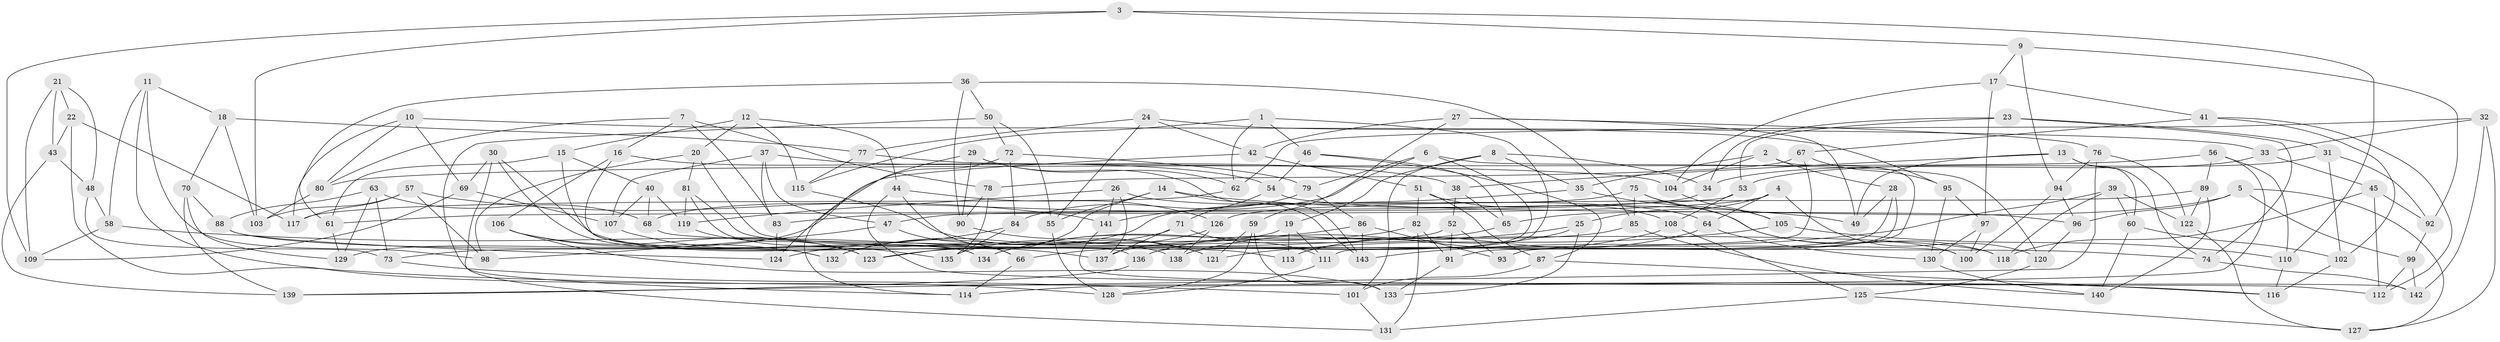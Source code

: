 // Generated by graph-tools (version 1.1) at 2025/59/03/09/25 04:59:17]
// undirected, 143 vertices, 286 edges
graph export_dot {
graph [start="1"]
  node [color=gray90,style=filled];
  1;
  2;
  3;
  4;
  5;
  6;
  7;
  8;
  9;
  10;
  11;
  12;
  13;
  14;
  15;
  16;
  17;
  18;
  19;
  20;
  21;
  22;
  23;
  24;
  25;
  26;
  27;
  28;
  29;
  30;
  31;
  32;
  33;
  34;
  35;
  36;
  37;
  38;
  39;
  40;
  41;
  42;
  43;
  44;
  45;
  46;
  47;
  48;
  49;
  50;
  51;
  52;
  53;
  54;
  55;
  56;
  57;
  58;
  59;
  60;
  61;
  62;
  63;
  64;
  65;
  66;
  67;
  68;
  69;
  70;
  71;
  72;
  73;
  74;
  75;
  76;
  77;
  78;
  79;
  80;
  81;
  82;
  83;
  84;
  85;
  86;
  87;
  88;
  89;
  90;
  91;
  92;
  93;
  94;
  95;
  96;
  97;
  98;
  99;
  100;
  101;
  102;
  103;
  104;
  105;
  106;
  107;
  108;
  109;
  110;
  111;
  112;
  113;
  114;
  115;
  116;
  117;
  118;
  119;
  120;
  121;
  122;
  123;
  124;
  125;
  126;
  127;
  128;
  129;
  130;
  131;
  132;
  133;
  134;
  135;
  136;
  137;
  138;
  139;
  140;
  141;
  142;
  143;
  1 -- 115;
  1 -- 46;
  1 -- 62;
  1 -- 138;
  2 -- 35;
  2 -- 93;
  2 -- 104;
  2 -- 28;
  3 -- 103;
  3 -- 109;
  3 -- 9;
  3 -- 110;
  4 -- 64;
  4 -- 120;
  4 -- 25;
  4 -- 83;
  5 -- 127;
  5 -- 99;
  5 -- 65;
  5 -- 96;
  6 -- 79;
  6 -- 68;
  6 -- 120;
  6 -- 136;
  7 -- 78;
  7 -- 80;
  7 -- 16;
  7 -- 83;
  8 -- 101;
  8 -- 19;
  8 -- 35;
  8 -- 34;
  9 -- 94;
  9 -- 92;
  9 -- 17;
  10 -- 33;
  10 -- 117;
  10 -- 69;
  10 -- 80;
  11 -- 18;
  11 -- 128;
  11 -- 98;
  11 -- 58;
  12 -- 15;
  12 -- 20;
  12 -- 115;
  12 -- 44;
  13 -- 38;
  13 -- 49;
  13 -- 74;
  13 -- 60;
  14 -- 55;
  14 -- 49;
  14 -- 123;
  14 -- 143;
  15 -- 40;
  15 -- 136;
  15 -- 61;
  16 -- 132;
  16 -- 106;
  16 -- 54;
  17 -- 97;
  17 -- 41;
  17 -- 104;
  18 -- 77;
  18 -- 103;
  18 -- 70;
  19 -- 123;
  19 -- 111;
  19 -- 113;
  20 -- 100;
  20 -- 81;
  20 -- 98;
  21 -- 43;
  21 -- 109;
  21 -- 48;
  21 -- 22;
  22 -- 117;
  22 -- 116;
  22 -- 43;
  23 -- 53;
  23 -- 31;
  23 -- 34;
  23 -- 74;
  24 -- 55;
  24 -- 42;
  24 -- 95;
  24 -- 77;
  25 -- 113;
  25 -- 66;
  25 -- 133;
  26 -- 64;
  26 -- 119;
  26 -- 141;
  26 -- 137;
  27 -- 42;
  27 -- 49;
  27 -- 76;
  27 -- 59;
  28 -- 49;
  28 -- 91;
  28 -- 93;
  29 -- 114;
  29 -- 143;
  29 -- 62;
  29 -- 90;
  30 -- 138;
  30 -- 134;
  30 -- 131;
  30 -- 69;
  31 -- 92;
  31 -- 102;
  31 -- 53;
  32 -- 142;
  32 -- 33;
  32 -- 127;
  32 -- 62;
  33 -- 45;
  33 -- 34;
  34 -- 47;
  35 -- 118;
  35 -- 141;
  36 -- 85;
  36 -- 61;
  36 -- 90;
  36 -- 50;
  37 -- 38;
  37 -- 107;
  37 -- 47;
  37 -- 83;
  38 -- 52;
  38 -- 65;
  39 -- 143;
  39 -- 122;
  39 -- 118;
  39 -- 60;
  40 -- 107;
  40 -- 68;
  40 -- 119;
  41 -- 102;
  41 -- 112;
  41 -- 67;
  42 -- 51;
  42 -- 129;
  43 -- 48;
  43 -- 139;
  44 -- 112;
  44 -- 66;
  44 -- 126;
  45 -- 92;
  45 -- 112;
  45 -- 118;
  46 -- 87;
  46 -- 54;
  46 -- 65;
  47 -- 98;
  47 -- 66;
  48 -- 73;
  48 -- 58;
  50 -- 72;
  50 -- 55;
  50 -- 114;
  51 -- 87;
  51 -- 82;
  51 -- 108;
  52 -- 73;
  52 -- 91;
  52 -- 93;
  53 -- 108;
  53 -- 61;
  54 -- 96;
  54 -- 71;
  55 -- 128;
  56 -- 114;
  56 -- 110;
  56 -- 89;
  56 -- 80;
  57 -- 117;
  57 -- 141;
  57 -- 98;
  57 -- 103;
  58 -- 109;
  58 -- 137;
  59 -- 133;
  59 -- 128;
  59 -- 121;
  60 -- 102;
  60 -- 140;
  61 -- 129;
  62 -- 117;
  63 -- 88;
  63 -- 68;
  63 -- 129;
  63 -- 73;
  64 -- 130;
  64 -- 113;
  65 -- 136;
  66 -- 114;
  67 -- 78;
  67 -- 111;
  67 -- 95;
  68 -- 74;
  69 -- 109;
  69 -- 107;
  70 -- 129;
  70 -- 139;
  70 -- 88;
  71 -- 132;
  71 -- 111;
  71 -- 137;
  72 -- 124;
  72 -- 79;
  72 -- 84;
  73 -- 101;
  74 -- 142;
  75 -- 132;
  75 -- 85;
  75 -- 100;
  75 -- 105;
  76 -- 139;
  76 -- 94;
  76 -- 122;
  77 -- 115;
  77 -- 104;
  78 -- 135;
  78 -- 90;
  79 -- 84;
  79 -- 86;
  80 -- 103;
  81 -- 113;
  81 -- 134;
  81 -- 119;
  82 -- 134;
  82 -- 91;
  82 -- 131;
  83 -- 124;
  84 -- 124;
  84 -- 135;
  85 -- 137;
  85 -- 140;
  86 -- 134;
  86 -- 93;
  86 -- 143;
  87 -- 101;
  87 -- 116;
  88 -- 118;
  88 -- 124;
  89 -- 140;
  89 -- 122;
  89 -- 126;
  90 -- 121;
  91 -- 133;
  92 -- 99;
  94 -- 96;
  94 -- 100;
  95 -- 130;
  95 -- 97;
  96 -- 120;
  97 -- 100;
  97 -- 130;
  99 -- 142;
  99 -- 112;
  101 -- 131;
  102 -- 116;
  104 -- 105;
  105 -- 110;
  105 -- 121;
  106 -- 133;
  106 -- 123;
  106 -- 132;
  107 -- 135;
  108 -- 138;
  108 -- 125;
  110 -- 116;
  111 -- 128;
  115 -- 121;
  119 -- 123;
  120 -- 125;
  122 -- 127;
  125 -- 131;
  125 -- 127;
  126 -- 135;
  126 -- 138;
  130 -- 140;
  136 -- 139;
  141 -- 142;
}
